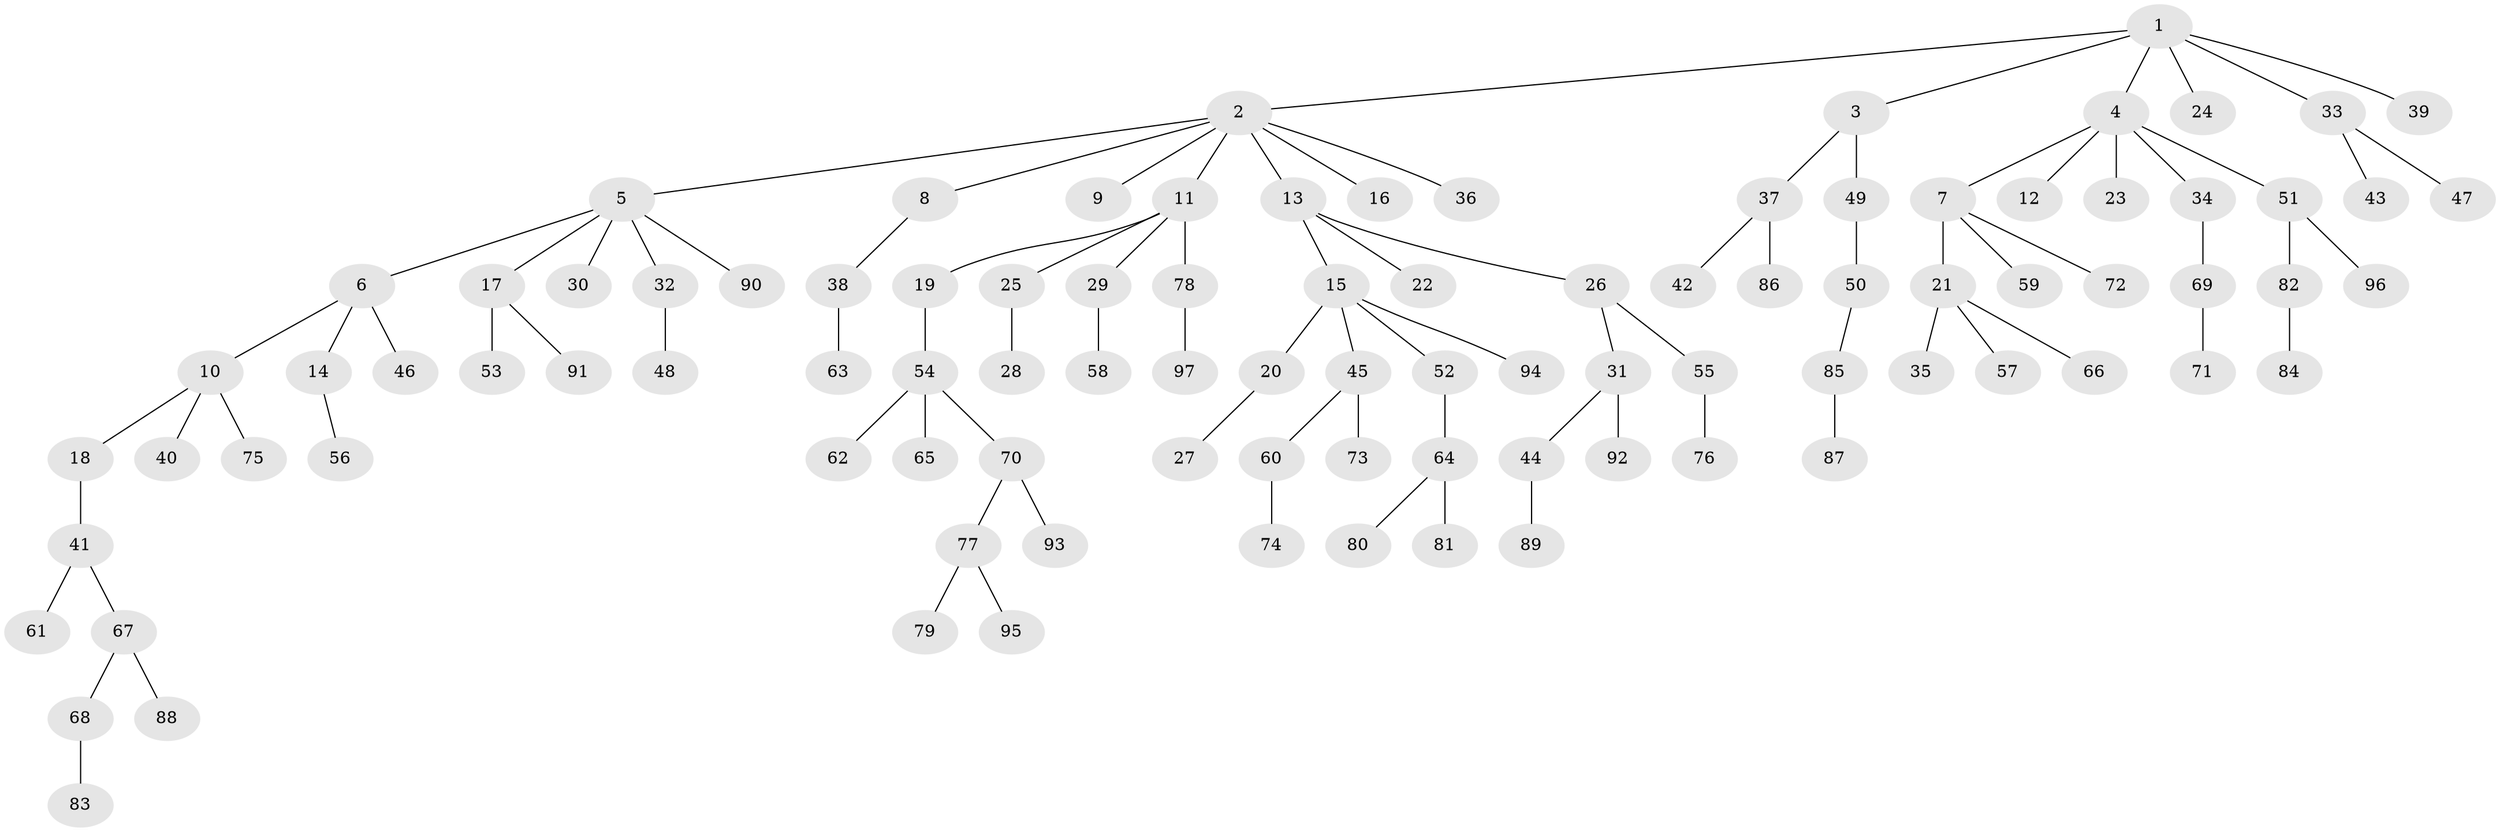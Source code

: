 // Generated by graph-tools (version 1.1) at 2025/02/03/09/25 03:02:21]
// undirected, 97 vertices, 96 edges
graph export_dot {
graph [start="1"]
  node [color=gray90,style=filled];
  1;
  2;
  3;
  4;
  5;
  6;
  7;
  8;
  9;
  10;
  11;
  12;
  13;
  14;
  15;
  16;
  17;
  18;
  19;
  20;
  21;
  22;
  23;
  24;
  25;
  26;
  27;
  28;
  29;
  30;
  31;
  32;
  33;
  34;
  35;
  36;
  37;
  38;
  39;
  40;
  41;
  42;
  43;
  44;
  45;
  46;
  47;
  48;
  49;
  50;
  51;
  52;
  53;
  54;
  55;
  56;
  57;
  58;
  59;
  60;
  61;
  62;
  63;
  64;
  65;
  66;
  67;
  68;
  69;
  70;
  71;
  72;
  73;
  74;
  75;
  76;
  77;
  78;
  79;
  80;
  81;
  82;
  83;
  84;
  85;
  86;
  87;
  88;
  89;
  90;
  91;
  92;
  93;
  94;
  95;
  96;
  97;
  1 -- 2;
  1 -- 3;
  1 -- 4;
  1 -- 24;
  1 -- 33;
  1 -- 39;
  2 -- 5;
  2 -- 8;
  2 -- 9;
  2 -- 11;
  2 -- 13;
  2 -- 16;
  2 -- 36;
  3 -- 37;
  3 -- 49;
  4 -- 7;
  4 -- 12;
  4 -- 23;
  4 -- 34;
  4 -- 51;
  5 -- 6;
  5 -- 17;
  5 -- 30;
  5 -- 32;
  5 -- 90;
  6 -- 10;
  6 -- 14;
  6 -- 46;
  7 -- 21;
  7 -- 59;
  7 -- 72;
  8 -- 38;
  10 -- 18;
  10 -- 40;
  10 -- 75;
  11 -- 19;
  11 -- 25;
  11 -- 29;
  11 -- 78;
  13 -- 15;
  13 -- 22;
  13 -- 26;
  14 -- 56;
  15 -- 20;
  15 -- 45;
  15 -- 52;
  15 -- 94;
  17 -- 53;
  17 -- 91;
  18 -- 41;
  19 -- 54;
  20 -- 27;
  21 -- 35;
  21 -- 57;
  21 -- 66;
  25 -- 28;
  26 -- 31;
  26 -- 55;
  29 -- 58;
  31 -- 44;
  31 -- 92;
  32 -- 48;
  33 -- 43;
  33 -- 47;
  34 -- 69;
  37 -- 42;
  37 -- 86;
  38 -- 63;
  41 -- 61;
  41 -- 67;
  44 -- 89;
  45 -- 60;
  45 -- 73;
  49 -- 50;
  50 -- 85;
  51 -- 82;
  51 -- 96;
  52 -- 64;
  54 -- 62;
  54 -- 65;
  54 -- 70;
  55 -- 76;
  60 -- 74;
  64 -- 80;
  64 -- 81;
  67 -- 68;
  67 -- 88;
  68 -- 83;
  69 -- 71;
  70 -- 77;
  70 -- 93;
  77 -- 79;
  77 -- 95;
  78 -- 97;
  82 -- 84;
  85 -- 87;
}
